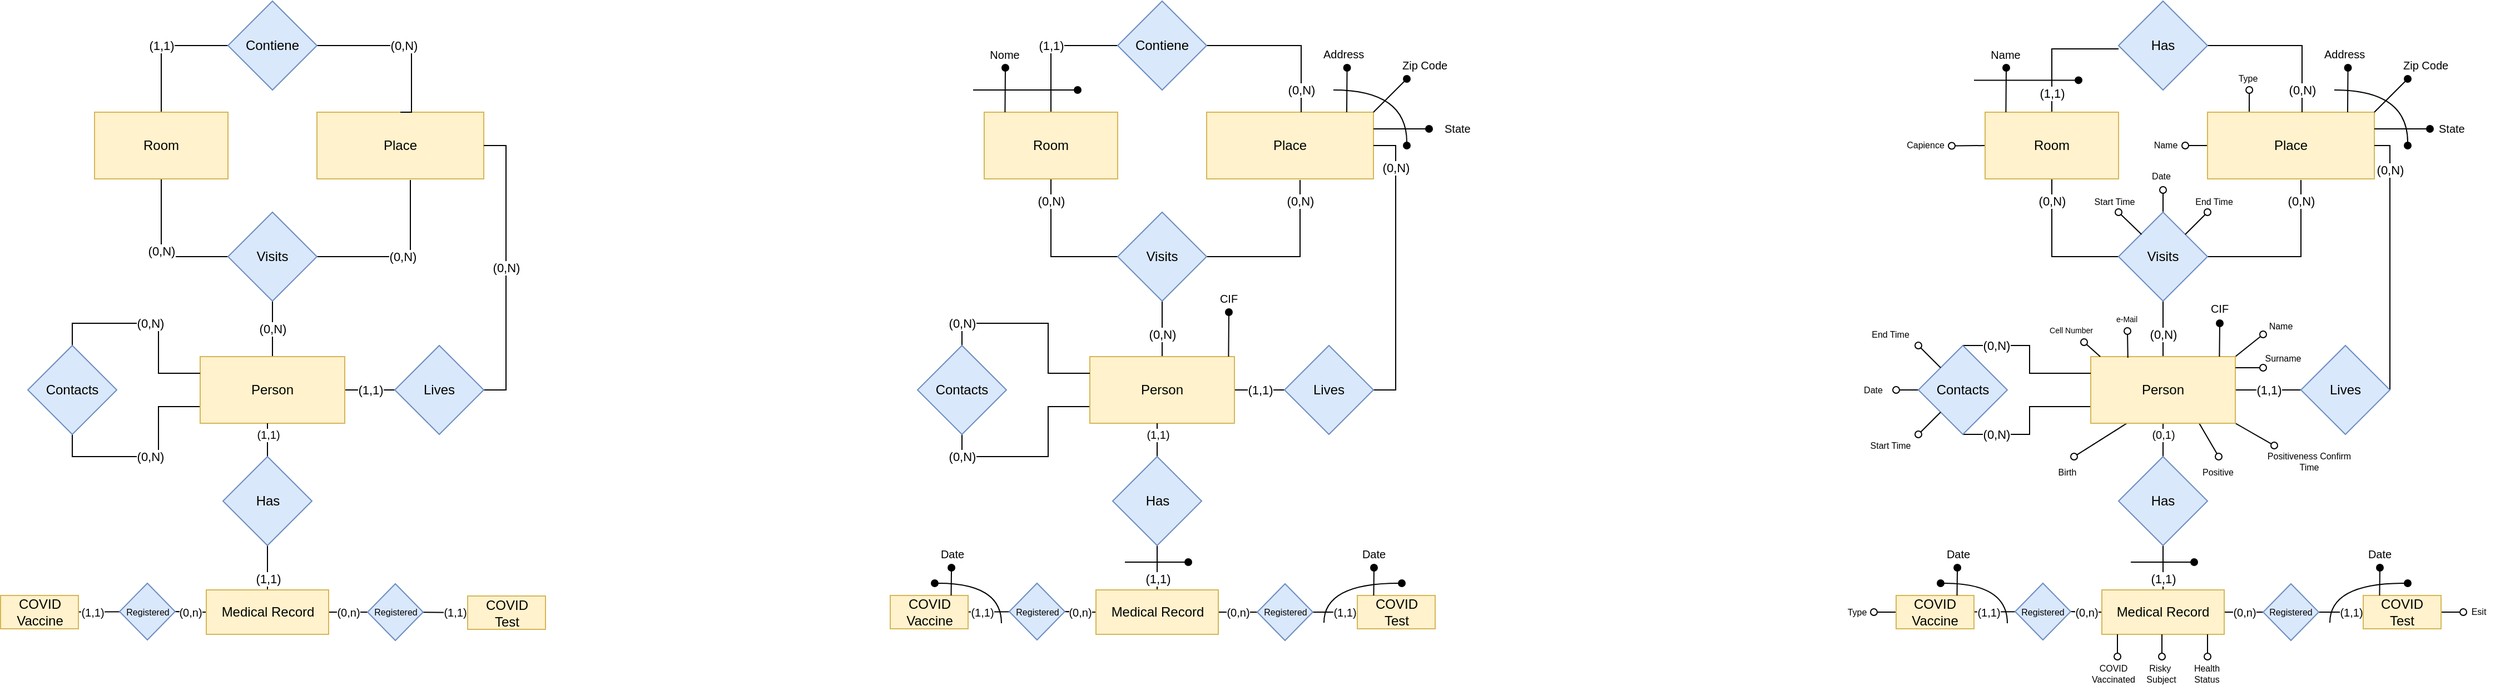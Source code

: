 <mxfile version="15.6.2" type="github">
  <diagram id="uRCAPiKoGMr6rtJBlkDr" name="Page-1">
    <mxGraphModel dx="2333" dy="421" grid="1" gridSize="10" guides="1" tooltips="1" connect="1" arrows="1" fold="1" page="1" pageScale="1" pageWidth="827" pageHeight="1169" math="0" shadow="0">
      <root>
        <mxCell id="0" />
        <mxCell id="1" parent="0" />
        <mxCell id="zwsAEC8m7Rr3Ob0FhIDg-104" value="(0,N)" style="edgeStyle=orthogonalEdgeStyle;rounded=0;orthogonalLoop=1;jettySize=auto;html=1;exitX=0.5;exitY=0;exitDx=0;exitDy=0;entryX=0.5;entryY=1;entryDx=0;entryDy=0;startArrow=none;startFill=0;endArrow=none;endFill=0;" parent="1" source="zwsAEC8m7Rr3Ob0FhIDg-108" target="zwsAEC8m7Rr3Ob0FhIDg-112" edge="1">
          <mxGeometry relative="1" as="geometry" />
        </mxCell>
        <mxCell id="zwsAEC8m7Rr3Ob0FhIDg-105" value="(1,1)" style="edgeStyle=orthogonalEdgeStyle;rounded=0;orthogonalLoop=1;jettySize=auto;html=1;entryX=0;entryY=0.5;entryDx=0;entryDy=0;startArrow=none;startFill=0;endArrow=none;endFill=0;" parent="1" source="zwsAEC8m7Rr3Ob0FhIDg-108" target="zwsAEC8m7Rr3Ob0FhIDg-114" edge="1">
          <mxGeometry relative="1" as="geometry" />
        </mxCell>
        <mxCell id="zwsAEC8m7Rr3Ob0FhIDg-107" value="(0,N)" style="edgeStyle=orthogonalEdgeStyle;rounded=0;orthogonalLoop=1;jettySize=auto;html=1;exitX=0;exitY=0.75;exitDx=0;exitDy=0;entryX=0.5;entryY=1;entryDx=0;entryDy=0;startArrow=none;startFill=0;endArrow=none;endFill=0;" parent="1" source="zwsAEC8m7Rr3Ob0FhIDg-108" target="zwsAEC8m7Rr3Ob0FhIDg-116" edge="1">
          <mxGeometry relative="1" as="geometry" />
        </mxCell>
        <mxCell id="zwsAEC8m7Rr3Ob0FhIDg-108" value="Person" style="rounded=0;whiteSpace=wrap;html=1;fillColor=#fff2cc;strokeColor=#d6b656;" parent="1" vertex="1">
          <mxGeometry x="-1305" y="590" width="130" height="60" as="geometry" />
        </mxCell>
        <mxCell id="zwsAEC8m7Rr3Ob0FhIDg-109" value="Place" style="rounded=0;whiteSpace=wrap;html=1;fillColor=#fff2cc;strokeColor=#d6b656;" parent="1" vertex="1">
          <mxGeometry x="-1200" y="370" width="150" height="60" as="geometry" />
        </mxCell>
        <mxCell id="zwsAEC8m7Rr3Ob0FhIDg-110" value="(0,N)" style="edgeStyle=orthogonalEdgeStyle;rounded=0;orthogonalLoop=1;jettySize=auto;html=1;exitX=1;exitY=0.5;exitDx=0;exitDy=0;entryX=0.56;entryY=1.017;entryDx=0;entryDy=0;entryPerimeter=0;startArrow=none;startFill=0;endArrow=none;endFill=0;" parent="1" source="zwsAEC8m7Rr3Ob0FhIDg-112" target="zwsAEC8m7Rr3Ob0FhIDg-109" edge="1">
          <mxGeometry relative="1" as="geometry" />
        </mxCell>
        <mxCell id="zwsAEC8m7Rr3Ob0FhIDg-111" value="(0,N)" style="edgeStyle=orthogonalEdgeStyle;rounded=0;orthogonalLoop=1;jettySize=auto;html=1;exitX=0;exitY=0.5;exitDx=0;exitDy=0;entryX=0.5;entryY=1;entryDx=0;entryDy=0;startArrow=none;startFill=0;endArrow=none;endFill=0;" parent="1" source="zwsAEC8m7Rr3Ob0FhIDg-112" target="zwsAEC8m7Rr3Ob0FhIDg-118" edge="1">
          <mxGeometry relative="1" as="geometry" />
        </mxCell>
        <mxCell id="zwsAEC8m7Rr3Ob0FhIDg-112" value="Visits" style="rhombus;whiteSpace=wrap;html=1;fillColor=#dae8fc;strokeColor=#6c8ebf;" parent="1" vertex="1">
          <mxGeometry x="-1280" y="460" width="80" height="80" as="geometry" />
        </mxCell>
        <mxCell id="zwsAEC8m7Rr3Ob0FhIDg-113" value="(0,N)" style="edgeStyle=orthogonalEdgeStyle;rounded=0;orthogonalLoop=1;jettySize=auto;html=1;exitX=1;exitY=0.5;exitDx=0;exitDy=0;entryX=1;entryY=0.5;entryDx=0;entryDy=0;startArrow=none;startFill=0;endArrow=none;endFill=0;" parent="1" source="zwsAEC8m7Rr3Ob0FhIDg-114" target="zwsAEC8m7Rr3Ob0FhIDg-109" edge="1">
          <mxGeometry relative="1" as="geometry" />
        </mxCell>
        <mxCell id="zwsAEC8m7Rr3Ob0FhIDg-114" value="Lives" style="rhombus;whiteSpace=wrap;html=1;fillColor=#dae8fc;strokeColor=#6c8ebf;" parent="1" vertex="1">
          <mxGeometry x="-1130" y="580" width="80" height="80" as="geometry" />
        </mxCell>
        <mxCell id="zwsAEC8m7Rr3Ob0FhIDg-115" value="(0,N)" style="edgeStyle=orthogonalEdgeStyle;rounded=0;orthogonalLoop=1;jettySize=auto;html=1;exitX=0.5;exitY=0;exitDx=0;exitDy=0;entryX=0;entryY=0.25;entryDx=0;entryDy=0;startArrow=none;startFill=0;endArrow=none;endFill=0;" parent="1" source="zwsAEC8m7Rr3Ob0FhIDg-116" target="zwsAEC8m7Rr3Ob0FhIDg-108" edge="1">
          <mxGeometry relative="1" as="geometry" />
        </mxCell>
        <mxCell id="zwsAEC8m7Rr3Ob0FhIDg-116" value="Contacts" style="rhombus;whiteSpace=wrap;html=1;align=center;fillColor=#dae8fc;strokeColor=#6c8ebf;" parent="1" vertex="1">
          <mxGeometry x="-1460" y="580" width="80" height="80" as="geometry" />
        </mxCell>
        <mxCell id="zwsAEC8m7Rr3Ob0FhIDg-117" value="(1,1)" style="edgeStyle=orthogonalEdgeStyle;rounded=0;orthogonalLoop=1;jettySize=auto;html=1;exitX=0.5;exitY=0;exitDx=0;exitDy=0;entryX=0;entryY=0.5;entryDx=0;entryDy=0;startArrow=none;startFill=0;endArrow=none;endFill=0;" parent="1" source="zwsAEC8m7Rr3Ob0FhIDg-118" target="zwsAEC8m7Rr3Ob0FhIDg-120" edge="1">
          <mxGeometry relative="1" as="geometry">
            <Array as="points">
              <mxPoint x="-1340" y="310" />
            </Array>
          </mxGeometry>
        </mxCell>
        <mxCell id="zwsAEC8m7Rr3Ob0FhIDg-118" value="Room" style="rounded=0;whiteSpace=wrap;html=1;align=center;fillColor=#fff2cc;strokeColor=#d6b656;" parent="1" vertex="1">
          <mxGeometry x="-1400" y="370" width="120" height="60" as="geometry" />
        </mxCell>
        <mxCell id="zwsAEC8m7Rr3Ob0FhIDg-119" value="(0,N)" style="edgeStyle=orthogonalEdgeStyle;rounded=0;orthogonalLoop=1;jettySize=auto;html=1;exitX=1;exitY=0.5;exitDx=0;exitDy=0;entryX=0.5;entryY=0;entryDx=0;entryDy=0;startArrow=none;startFill=0;endArrow=none;endFill=0;" parent="1" source="zwsAEC8m7Rr3Ob0FhIDg-120" target="zwsAEC8m7Rr3Ob0FhIDg-109" edge="1">
          <mxGeometry relative="1" as="geometry">
            <mxPoint x="-889" y="625" as="targetPoint" />
            <Array as="points">
              <mxPoint x="-1115" y="310" />
            </Array>
          </mxGeometry>
        </mxCell>
        <mxCell id="zwsAEC8m7Rr3Ob0FhIDg-120" value="Contiene" style="rhombus;whiteSpace=wrap;html=1;align=center;fillColor=#dae8fc;strokeColor=#6c8ebf;" parent="1" vertex="1">
          <mxGeometry x="-1280" y="270" width="80" height="80" as="geometry" />
        </mxCell>
        <mxCell id="zwsAEC8m7Rr3Ob0FhIDg-122" value="(0,N)" style="edgeStyle=orthogonalEdgeStyle;rounded=0;orthogonalLoop=1;jettySize=auto;html=1;exitX=0.5;exitY=0;exitDx=0;exitDy=0;entryX=0.5;entryY=1;entryDx=0;entryDy=0;startArrow=none;startFill=0;endArrow=none;endFill=0;" parent="1" source="zwsAEC8m7Rr3Ob0FhIDg-126" target="zwsAEC8m7Rr3Ob0FhIDg-130" edge="1">
          <mxGeometry x="-0.2" relative="1" as="geometry">
            <mxPoint as="offset" />
          </mxGeometry>
        </mxCell>
        <mxCell id="zwsAEC8m7Rr3Ob0FhIDg-123" value="(1,1)" style="edgeStyle=orthogonalEdgeStyle;rounded=0;orthogonalLoop=1;jettySize=auto;html=1;entryX=0;entryY=0.5;entryDx=0;entryDy=0;startArrow=none;startFill=0;endArrow=none;endFill=0;" parent="1" source="zwsAEC8m7Rr3Ob0FhIDg-126" target="zwsAEC8m7Rr3Ob0FhIDg-132" edge="1">
          <mxGeometry relative="1" as="geometry" />
        </mxCell>
        <mxCell id="zwsAEC8m7Rr3Ob0FhIDg-124" value="(0,N)" style="edgeStyle=orthogonalEdgeStyle;rounded=0;orthogonalLoop=1;jettySize=auto;html=1;exitX=0;exitY=0.75;exitDx=0;exitDy=0;entryX=0.5;entryY=1;entryDx=0;entryDy=0;startArrow=none;startFill=0;endArrow=none;endFill=0;" parent="1" source="zwsAEC8m7Rr3Ob0FhIDg-126" target="zwsAEC8m7Rr3Ob0FhIDg-137" edge="1">
          <mxGeometry x="0.778" relative="1" as="geometry">
            <mxPoint as="offset" />
          </mxGeometry>
        </mxCell>
        <mxCell id="zwsAEC8m7Rr3Ob0FhIDg-126" value="Person" style="rounded=0;whiteSpace=wrap;html=1;fillColor=#fff2cc;strokeColor=#d6b656;" parent="1" vertex="1">
          <mxGeometry x="-505" y="590" width="130" height="60" as="geometry" />
        </mxCell>
        <mxCell id="zwsAEC8m7Rr3Ob0FhIDg-127" value="Place" style="rounded=0;whiteSpace=wrap;html=1;fillColor=#fff2cc;strokeColor=#d6b656;" parent="1" vertex="1">
          <mxGeometry x="-400" y="370" width="150" height="60" as="geometry" />
        </mxCell>
        <mxCell id="zwsAEC8m7Rr3Ob0FhIDg-128" value="(0,N)" style="edgeStyle=orthogonalEdgeStyle;rounded=0;orthogonalLoop=1;jettySize=auto;html=1;exitX=1;exitY=0.5;exitDx=0;exitDy=0;entryX=0.56;entryY=1.017;entryDx=0;entryDy=0;entryPerimeter=0;startArrow=none;startFill=0;endArrow=none;endFill=0;" parent="1" source="zwsAEC8m7Rr3Ob0FhIDg-130" target="zwsAEC8m7Rr3Ob0FhIDg-127" edge="1">
          <mxGeometry x="0.752" relative="1" as="geometry">
            <mxPoint as="offset" />
          </mxGeometry>
        </mxCell>
        <mxCell id="zwsAEC8m7Rr3Ob0FhIDg-129" value="(0,N)" style="edgeStyle=orthogonalEdgeStyle;rounded=0;orthogonalLoop=1;jettySize=auto;html=1;exitX=0;exitY=0.5;exitDx=0;exitDy=0;entryX=0.5;entryY=1;entryDx=0;entryDy=0;startArrow=none;startFill=0;endArrow=none;endFill=0;" parent="1" source="zwsAEC8m7Rr3Ob0FhIDg-130" target="zwsAEC8m7Rr3Ob0FhIDg-139" edge="1">
          <mxGeometry x="0.692" relative="1" as="geometry">
            <mxPoint as="offset" />
          </mxGeometry>
        </mxCell>
        <mxCell id="zwsAEC8m7Rr3Ob0FhIDg-130" value="Visits" style="rhombus;whiteSpace=wrap;html=1;fillColor=#dae8fc;strokeColor=#6c8ebf;" parent="1" vertex="1">
          <mxGeometry x="-480" y="460" width="80" height="80" as="geometry" />
        </mxCell>
        <mxCell id="zwsAEC8m7Rr3Ob0FhIDg-131" value="(0,N)" style="edgeStyle=orthogonalEdgeStyle;rounded=0;orthogonalLoop=1;jettySize=auto;html=1;exitX=1;exitY=0.5;exitDx=0;exitDy=0;entryX=1;entryY=0.5;entryDx=0;entryDy=0;startArrow=none;startFill=0;endArrow=none;endFill=0;" parent="1" source="zwsAEC8m7Rr3Ob0FhIDg-132" target="zwsAEC8m7Rr3Ob0FhIDg-127" edge="1">
          <mxGeometry x="0.692" relative="1" as="geometry">
            <mxPoint as="offset" />
          </mxGeometry>
        </mxCell>
        <mxCell id="zwsAEC8m7Rr3Ob0FhIDg-132" value="Lives" style="rhombus;whiteSpace=wrap;html=1;fillColor=#dae8fc;strokeColor=#6c8ebf;" parent="1" vertex="1">
          <mxGeometry x="-330" y="580" width="80" height="80" as="geometry" />
        </mxCell>
        <mxCell id="zwsAEC8m7Rr3Ob0FhIDg-136" value="(0,N)" style="edgeStyle=orthogonalEdgeStyle;rounded=0;orthogonalLoop=1;jettySize=auto;html=1;exitX=0.5;exitY=0;exitDx=0;exitDy=0;entryX=0;entryY=0.25;entryDx=0;entryDy=0;startArrow=none;startFill=0;endArrow=none;endFill=0;" parent="1" source="zwsAEC8m7Rr3Ob0FhIDg-137" target="zwsAEC8m7Rr3Ob0FhIDg-126" edge="1">
          <mxGeometry x="-0.778" relative="1" as="geometry">
            <mxPoint as="offset" />
          </mxGeometry>
        </mxCell>
        <mxCell id="zwsAEC8m7Rr3Ob0FhIDg-137" value="Contacts" style="rhombus;whiteSpace=wrap;html=1;align=center;fillColor=#dae8fc;strokeColor=#6c8ebf;" parent="1" vertex="1">
          <mxGeometry x="-660" y="580" width="80" height="80" as="geometry" />
        </mxCell>
        <mxCell id="zwsAEC8m7Rr3Ob0FhIDg-138" value="(1,1)" style="edgeStyle=orthogonalEdgeStyle;rounded=0;orthogonalLoop=1;jettySize=auto;html=1;exitX=0.5;exitY=0;exitDx=0;exitDy=0;entryX=0;entryY=0.5;entryDx=0;entryDy=0;startArrow=none;startFill=0;endArrow=none;endFill=0;" parent="1" source="zwsAEC8m7Rr3Ob0FhIDg-139" target="zwsAEC8m7Rr3Ob0FhIDg-141" edge="1">
          <mxGeometry relative="1" as="geometry">
            <Array as="points">
              <mxPoint x="-540" y="310" />
            </Array>
          </mxGeometry>
        </mxCell>
        <mxCell id="zwsAEC8m7Rr3Ob0FhIDg-139" value="Room" style="rounded=0;whiteSpace=wrap;html=1;align=center;fillColor=#fff2cc;strokeColor=#d6b656;" parent="1" vertex="1">
          <mxGeometry x="-600" y="370" width="120" height="60" as="geometry" />
        </mxCell>
        <mxCell id="zwsAEC8m7Rr3Ob0FhIDg-140" value="(0,N)" style="edgeStyle=orthogonalEdgeStyle;rounded=0;orthogonalLoop=1;jettySize=auto;html=1;exitX=1;exitY=0.5;exitDx=0;exitDy=0;startArrow=none;startFill=0;endArrow=none;endFill=0;" parent="1" source="zwsAEC8m7Rr3Ob0FhIDg-141" edge="1">
          <mxGeometry x="0.724" relative="1" as="geometry">
            <mxPoint x="-315" y="370" as="targetPoint" />
            <Array as="points">
              <mxPoint x="-315" y="310" />
            </Array>
            <mxPoint as="offset" />
          </mxGeometry>
        </mxCell>
        <mxCell id="zwsAEC8m7Rr3Ob0FhIDg-141" value="Contiene" style="rhombus;whiteSpace=wrap;html=1;align=center;fillColor=#dae8fc;strokeColor=#6c8ebf;" parent="1" vertex="1">
          <mxGeometry x="-480" y="270" width="80" height="80" as="geometry" />
        </mxCell>
        <mxCell id="zwsAEC8m7Rr3Ob0FhIDg-142" value="" style="endArrow=oval;html=1;rounded=0;endFill=1;" parent="1" edge="1">
          <mxGeometry width="50" height="50" relative="1" as="geometry">
            <mxPoint x="-610" y="350" as="sourcePoint" />
            <mxPoint x="-516" y="350" as="targetPoint" />
            <Array as="points" />
          </mxGeometry>
        </mxCell>
        <mxCell id="zwsAEC8m7Rr3Ob0FhIDg-143" value="" style="endArrow=oval;html=1;rounded=0;endFill=1;exitX=0.156;exitY=0;exitDx=0;exitDy=0;exitPerimeter=0;" parent="1" source="zwsAEC8m7Rr3Ob0FhIDg-139" edge="1">
          <mxGeometry width="50" height="50" relative="1" as="geometry">
            <mxPoint x="-590" y="360" as="sourcePoint" />
            <mxPoint x="-581" y="330" as="targetPoint" />
            <Array as="points" />
          </mxGeometry>
        </mxCell>
        <mxCell id="zwsAEC8m7Rr3Ob0FhIDg-144" value="Nome" style="text;html=1;strokeColor=none;fillColor=none;align=center;verticalAlign=middle;whiteSpace=wrap;rounded=0;fontSize=10;" parent="1" vertex="1">
          <mxGeometry x="-599" y="310" width="35" height="15" as="geometry" />
        </mxCell>
        <mxCell id="zwsAEC8m7Rr3Ob0FhIDg-145" value="" style="endArrow=oval;html=1;rounded=0;endFill=1;exitX=0.156;exitY=0;exitDx=0;exitDy=0;exitPerimeter=0;" parent="1" edge="1">
          <mxGeometry width="50" height="50" relative="1" as="geometry">
            <mxPoint x="-274" y="370" as="sourcePoint" />
            <mxPoint x="-273.72" y="330" as="targetPoint" />
            <Array as="points" />
          </mxGeometry>
        </mxCell>
        <mxCell id="zwsAEC8m7Rr3Ob0FhIDg-146" value="" style="endArrow=oval;html=1;rounded=0;endFill=1;exitX=1;exitY=0.25;exitDx=0;exitDy=0;" parent="1" source="zwsAEC8m7Rr3Ob0FhIDg-127" edge="1">
          <mxGeometry width="50" height="50" relative="1" as="geometry">
            <mxPoint x="-190" y="380" as="sourcePoint" />
            <mxPoint x="-200" y="385" as="targetPoint" />
            <Array as="points" />
          </mxGeometry>
        </mxCell>
        <mxCell id="zwsAEC8m7Rr3Ob0FhIDg-147" value="" style="endArrow=oval;html=1;rounded=0;endFill=1;exitX=0.156;exitY=0;exitDx=0;exitDy=0;exitPerimeter=0;" parent="1" edge="1">
          <mxGeometry width="50" height="50" relative="1" as="geometry">
            <mxPoint x="-250" y="370" as="sourcePoint" />
            <mxPoint x="-220" y="340" as="targetPoint" />
            <Array as="points" />
          </mxGeometry>
        </mxCell>
        <mxCell id="zwsAEC8m7Rr3Ob0FhIDg-148" value="Address" style="text;strokeColor=none;fillColor=none;align=left;verticalAlign=middle;spacingLeft=4;spacingRight=4;overflow=hidden;points=[[0,0.5],[1,0.5]];portConstraint=eastwest;rotatable=0;fontSize=10;" parent="1" vertex="1">
          <mxGeometry x="-301" y="310" width="50" height="15" as="geometry" />
        </mxCell>
        <mxCell id="zwsAEC8m7Rr3Ob0FhIDg-149" value="Zip Code" style="text;strokeColor=none;fillColor=none;align=left;verticalAlign=middle;spacingLeft=4;spacingRight=4;overflow=hidden;points=[[0,0.5],[1,0.5]];portConstraint=eastwest;rotatable=0;fontSize=10;" parent="1" vertex="1">
          <mxGeometry x="-230" y="320" width="60" height="15" as="geometry" />
        </mxCell>
        <mxCell id="zwsAEC8m7Rr3Ob0FhIDg-150" value="State" style="text;strokeColor=none;fillColor=none;align=left;verticalAlign=middle;spacingLeft=4;spacingRight=4;overflow=hidden;points=[[0,0.5],[1,0.5]];portConstraint=eastwest;rotatable=0;fontSize=10;" parent="1" vertex="1">
          <mxGeometry x="-192" y="377" width="50" height="15" as="geometry" />
        </mxCell>
        <mxCell id="zwsAEC8m7Rr3Ob0FhIDg-151" value="" style="endArrow=oval;html=1;rounded=0;endFill=1;edgeStyle=orthogonalEdgeStyle;curved=1;" parent="1" edge="1">
          <mxGeometry width="50" height="50" relative="1" as="geometry">
            <mxPoint x="-286" y="350" as="sourcePoint" />
            <mxPoint x="-220" y="400" as="targetPoint" />
            <Array as="points">
              <mxPoint x="-220" y="350" />
            </Array>
          </mxGeometry>
        </mxCell>
        <mxCell id="zwsAEC8m7Rr3Ob0FhIDg-152" value="" style="endArrow=oval;html=1;rounded=0;endFill=1;exitX=0.156;exitY=0;exitDx=0;exitDy=0;exitPerimeter=0;" parent="1" edge="1">
          <mxGeometry width="50" height="50" relative="1" as="geometry">
            <mxPoint x="-380.29" y="590" as="sourcePoint" />
            <mxPoint x="-380.01" y="550" as="targetPoint" />
            <Array as="points" />
          </mxGeometry>
        </mxCell>
        <mxCell id="zwsAEC8m7Rr3Ob0FhIDg-153" value="CIF" style="text;strokeColor=none;fillColor=none;align=center;verticalAlign=middle;spacingLeft=4;spacingRight=4;overflow=hidden;points=[[0,0.5],[1,0.5]];portConstraint=eastwest;rotatable=0;fontSize=10;" parent="1" vertex="1">
          <mxGeometry x="-405" y="530" width="50" height="15" as="geometry" />
        </mxCell>
        <mxCell id="zwsAEC8m7Rr3Ob0FhIDg-180" value="(0,N)" style="edgeStyle=orthogonalEdgeStyle;rounded=0;orthogonalLoop=1;jettySize=auto;html=1;exitX=0.5;exitY=0;exitDx=0;exitDy=0;entryX=0.5;entryY=1;entryDx=0;entryDy=0;startArrow=none;startFill=0;endArrow=none;endFill=0;" parent="1" source="zwsAEC8m7Rr3Ob0FhIDg-184" target="zwsAEC8m7Rr3Ob0FhIDg-188" edge="1">
          <mxGeometry x="-0.2" relative="1" as="geometry">
            <mxPoint as="offset" />
          </mxGeometry>
        </mxCell>
        <mxCell id="zwsAEC8m7Rr3Ob0FhIDg-181" value="(1,1)" style="edgeStyle=orthogonalEdgeStyle;rounded=0;orthogonalLoop=1;jettySize=auto;html=1;entryX=0;entryY=0.5;entryDx=0;entryDy=0;startArrow=none;startFill=0;endArrow=none;endFill=0;" parent="1" source="zwsAEC8m7Rr3Ob0FhIDg-184" target="zwsAEC8m7Rr3Ob0FhIDg-190" edge="1">
          <mxGeometry relative="1" as="geometry" />
        </mxCell>
        <mxCell id="zwsAEC8m7Rr3Ob0FhIDg-182" value="(0,N)" style="edgeStyle=orthogonalEdgeStyle;rounded=0;orthogonalLoop=1;jettySize=auto;html=1;exitX=0;exitY=0.75;exitDx=0;exitDy=0;entryX=0.5;entryY=1;entryDx=0;entryDy=0;startArrow=none;startFill=0;endArrow=none;endFill=0;" parent="1" source="zwsAEC8m7Rr3Ob0FhIDg-184" target="zwsAEC8m7Rr3Ob0FhIDg-195" edge="1">
          <mxGeometry x="0.571" relative="1" as="geometry">
            <mxPoint as="offset" />
            <Array as="points">
              <mxPoint x="340" y="635" />
              <mxPoint x="340" y="660" />
            </Array>
          </mxGeometry>
        </mxCell>
        <mxCell id="zwsAEC8m7Rr3Ob0FhIDg-183" value="(0,1)" style="rounded=0;orthogonalLoop=1;jettySize=auto;html=1;exitX=0.5;exitY=1;exitDx=0;exitDy=0;entryX=0.5;entryY=0;entryDx=0;entryDy=0;fontSize=10;startArrow=none;startFill=0;endArrow=none;endFill=0;" parent="1" source="zwsAEC8m7Rr3Ob0FhIDg-184" target="zwsAEC8m7Rr3Ob0FhIDg-192" edge="1">
          <mxGeometry x="-0.333" relative="1" as="geometry">
            <mxPoint as="offset" />
          </mxGeometry>
        </mxCell>
        <mxCell id="zwsAEC8m7Rr3Ob0FhIDg-246" style="edgeStyle=none;rounded=0;orthogonalLoop=1;jettySize=auto;html=1;exitX=0.75;exitY=1;exitDx=0;exitDy=0;fontSize=10;startArrow=none;startFill=0;endArrow=oval;endFill=0;" parent="1" source="zwsAEC8m7Rr3Ob0FhIDg-184" edge="1">
          <mxGeometry relative="1" as="geometry">
            <mxPoint x="510" y="680" as="targetPoint" />
          </mxGeometry>
        </mxCell>
        <mxCell id="zwsAEC8m7Rr3Ob0FhIDg-247" style="edgeStyle=none;rounded=0;orthogonalLoop=1;jettySize=auto;html=1;exitX=1;exitY=1;exitDx=0;exitDy=0;fontSize=10;startArrow=none;startFill=0;endArrow=oval;endFill=0;" parent="1" source="zwsAEC8m7Rr3Ob0FhIDg-184" edge="1">
          <mxGeometry relative="1" as="geometry">
            <mxPoint x="560" y="670" as="targetPoint" />
          </mxGeometry>
        </mxCell>
        <mxCell id="zwsAEC8m7Rr3Ob0FhIDg-248" style="edgeStyle=none;rounded=0;orthogonalLoop=1;jettySize=auto;html=1;exitX=0.25;exitY=1;exitDx=0;exitDy=0;fontSize=10;startArrow=none;startFill=0;endArrow=oval;endFill=0;" parent="1" source="zwsAEC8m7Rr3Ob0FhIDg-184" edge="1">
          <mxGeometry relative="1" as="geometry">
            <mxPoint x="380" y="680" as="targetPoint" />
          </mxGeometry>
        </mxCell>
        <mxCell id="M_k68yWvBTP1IbMsZ6EN-1" style="rounded=0;orthogonalLoop=1;jettySize=auto;html=1;exitX=1;exitY=0;exitDx=0;exitDy=0;endArrow=oval;endFill=0;" edge="1" parent="1" source="zwsAEC8m7Rr3Ob0FhIDg-184">
          <mxGeometry relative="1" as="geometry">
            <mxPoint x="550" y="570" as="targetPoint" />
          </mxGeometry>
        </mxCell>
        <mxCell id="zwsAEC8m7Rr3Ob0FhIDg-184" value="Person" style="rounded=0;whiteSpace=wrap;html=1;fillColor=#fff2cc;strokeColor=#d6b656;" parent="1" vertex="1">
          <mxGeometry x="395" y="590" width="130" height="60" as="geometry" />
        </mxCell>
        <mxCell id="zwsAEC8m7Rr3Ob0FhIDg-268" style="edgeStyle=none;rounded=0;orthogonalLoop=1;jettySize=auto;html=1;exitX=0;exitY=0.5;exitDx=0;exitDy=0;fontSize=8;startArrow=none;startFill=0;endArrow=oval;endFill=0;" parent="1" source="zwsAEC8m7Rr3Ob0FhIDg-185" edge="1">
          <mxGeometry relative="1" as="geometry">
            <mxPoint x="480" y="400" as="targetPoint" />
          </mxGeometry>
        </mxCell>
        <mxCell id="zwsAEC8m7Rr3Ob0FhIDg-269" style="edgeStyle=none;rounded=0;orthogonalLoop=1;jettySize=auto;html=1;exitX=0.25;exitY=0;exitDx=0;exitDy=0;fontSize=8;startArrow=none;startFill=0;endArrow=oval;endFill=0;" parent="1" source="zwsAEC8m7Rr3Ob0FhIDg-185" edge="1">
          <mxGeometry relative="1" as="geometry">
            <mxPoint x="537.571" y="350" as="targetPoint" />
          </mxGeometry>
        </mxCell>
        <mxCell id="zwsAEC8m7Rr3Ob0FhIDg-185" value="Place" style="rounded=0;whiteSpace=wrap;html=1;fillColor=#fff2cc;strokeColor=#d6b656;" parent="1" vertex="1">
          <mxGeometry x="500" y="370" width="150" height="60" as="geometry" />
        </mxCell>
        <mxCell id="zwsAEC8m7Rr3Ob0FhIDg-186" value="(0,N)" style="edgeStyle=orthogonalEdgeStyle;rounded=0;orthogonalLoop=1;jettySize=auto;html=1;exitX=1;exitY=0.5;exitDx=0;exitDy=0;entryX=0.56;entryY=1.017;entryDx=0;entryDy=0;entryPerimeter=0;startArrow=none;startFill=0;endArrow=none;endFill=0;" parent="1" source="zwsAEC8m7Rr3Ob0FhIDg-188" target="zwsAEC8m7Rr3Ob0FhIDg-185" edge="1">
          <mxGeometry x="0.752" relative="1" as="geometry">
            <mxPoint as="offset" />
          </mxGeometry>
        </mxCell>
        <mxCell id="zwsAEC8m7Rr3Ob0FhIDg-187" value="(0,N)" style="edgeStyle=orthogonalEdgeStyle;rounded=0;orthogonalLoop=1;jettySize=auto;html=1;exitX=0;exitY=0.5;exitDx=0;exitDy=0;entryX=0.5;entryY=1;entryDx=0;entryDy=0;startArrow=none;startFill=0;endArrow=none;endFill=0;" parent="1" source="zwsAEC8m7Rr3Ob0FhIDg-188" target="zwsAEC8m7Rr3Ob0FhIDg-197" edge="1">
          <mxGeometry x="0.692" relative="1" as="geometry">
            <mxPoint as="offset" />
          </mxGeometry>
        </mxCell>
        <mxCell id="zwsAEC8m7Rr3Ob0FhIDg-274" style="edgeStyle=none;rounded=0;orthogonalLoop=1;jettySize=auto;html=1;fontSize=8;startArrow=none;startFill=0;endArrow=oval;endFill=0;" parent="1" source="zwsAEC8m7Rr3Ob0FhIDg-188" edge="1">
          <mxGeometry relative="1" as="geometry">
            <mxPoint x="460" y="440" as="targetPoint" />
          </mxGeometry>
        </mxCell>
        <mxCell id="zwsAEC8m7Rr3Ob0FhIDg-188" value="Visits" style="rhombus;whiteSpace=wrap;html=1;fillColor=#dae8fc;strokeColor=#6c8ebf;" parent="1" vertex="1">
          <mxGeometry x="420" y="460" width="80" height="80" as="geometry" />
        </mxCell>
        <mxCell id="zwsAEC8m7Rr3Ob0FhIDg-189" value="(0,N)" style="edgeStyle=orthogonalEdgeStyle;rounded=0;orthogonalLoop=1;jettySize=auto;html=1;exitX=1;exitY=0.5;exitDx=0;exitDy=0;entryX=1;entryY=0.5;entryDx=0;entryDy=0;startArrow=none;startFill=0;endArrow=none;endFill=0;" parent="1" source="zwsAEC8m7Rr3Ob0FhIDg-190" target="zwsAEC8m7Rr3Ob0FhIDg-185" edge="1">
          <mxGeometry x="0.692" relative="1" as="geometry">
            <mxPoint as="offset" />
            <Array as="points">
              <mxPoint x="664" y="400" />
            </Array>
          </mxGeometry>
        </mxCell>
        <mxCell id="zwsAEC8m7Rr3Ob0FhIDg-190" value="Lives" style="rhombus;whiteSpace=wrap;html=1;fillColor=#dae8fc;strokeColor=#6c8ebf;" parent="1" vertex="1">
          <mxGeometry x="584" y="580" width="80" height="80" as="geometry" />
        </mxCell>
        <mxCell id="zwsAEC8m7Rr3Ob0FhIDg-191" value="(1,1)" style="edgeStyle=orthogonalEdgeStyle;rounded=0;orthogonalLoop=1;jettySize=auto;html=1;exitX=0.5;exitY=1;exitDx=0;exitDy=0;entryX=0.5;entryY=0;entryDx=0;entryDy=0;startArrow=none;startFill=0;endArrow=none;endFill=0;" parent="1" source="zwsAEC8m7Rr3Ob0FhIDg-192" target="zwsAEC8m7Rr3Ob0FhIDg-193" edge="1">
          <mxGeometry x="0.5" relative="1" as="geometry">
            <Array as="points">
              <mxPoint x="460" y="770" />
              <mxPoint x="460" y="770" />
            </Array>
            <mxPoint as="offset" />
          </mxGeometry>
        </mxCell>
        <mxCell id="zwsAEC8m7Rr3Ob0FhIDg-192" value="Has" style="rhombus;whiteSpace=wrap;html=1;fillColor=#dae8fc;strokeColor=#6c8ebf;" parent="1" vertex="1">
          <mxGeometry x="420" y="680" width="80" height="80" as="geometry" />
        </mxCell>
        <mxCell id="zwsAEC8m7Rr3Ob0FhIDg-222" value="(0,n)" style="edgeStyle=none;rounded=0;orthogonalLoop=1;jettySize=auto;html=1;exitX=1;exitY=0.5;exitDx=0;exitDy=0;entryX=0;entryY=0.5;entryDx=0;entryDy=0;fontSize=10;startArrow=none;startFill=0;endArrow=none;endFill=0;" parent="1" source="zwsAEC8m7Rr3Ob0FhIDg-193" target="zwsAEC8m7Rr3Ob0FhIDg-220" edge="1">
          <mxGeometry relative="1" as="geometry" />
        </mxCell>
        <mxCell id="zwsAEC8m7Rr3Ob0FhIDg-238" value="(0,n)" style="edgeStyle=orthogonalEdgeStyle;curved=1;rounded=0;orthogonalLoop=1;jettySize=auto;html=1;entryX=1;entryY=0.5;entryDx=0;entryDy=0;fontSize=10;startArrow=none;startFill=0;endArrow=none;endFill=0;" parent="1" source="zwsAEC8m7Rr3Ob0FhIDg-193" target="zwsAEC8m7Rr3Ob0FhIDg-231" edge="1">
          <mxGeometry relative="1" as="geometry" />
        </mxCell>
        <mxCell id="zwsAEC8m7Rr3Ob0FhIDg-193" value="Medical Record" style="rounded=0;whiteSpace=wrap;html=1;fillColor=#fff2cc;strokeColor=#d6b656;" parent="1" vertex="1">
          <mxGeometry x="405" y="800" width="110" height="40" as="geometry" />
        </mxCell>
        <mxCell id="zwsAEC8m7Rr3Ob0FhIDg-194" value="(0,N)" style="edgeStyle=orthogonalEdgeStyle;rounded=0;orthogonalLoop=1;jettySize=auto;html=1;exitX=0.5;exitY=0;exitDx=0;exitDy=0;entryX=0;entryY=0.25;entryDx=0;entryDy=0;startArrow=none;startFill=0;endArrow=none;endFill=0;" parent="1" source="zwsAEC8m7Rr3Ob0FhIDg-195" target="zwsAEC8m7Rr3Ob0FhIDg-184" edge="1">
          <mxGeometry x="-0.572" relative="1" as="geometry">
            <mxPoint as="offset" />
            <Array as="points">
              <mxPoint x="340" y="580" />
              <mxPoint x="340" y="605" />
            </Array>
          </mxGeometry>
        </mxCell>
        <mxCell id="zwsAEC8m7Rr3Ob0FhIDg-281" style="edgeStyle=none;rounded=0;orthogonalLoop=1;jettySize=auto;html=1;exitX=0;exitY=0.5;exitDx=0;exitDy=0;fontSize=8;startArrow=none;startFill=0;endArrow=oval;endFill=0;" parent="1" source="zwsAEC8m7Rr3Ob0FhIDg-195" edge="1">
          <mxGeometry relative="1" as="geometry">
            <mxPoint x="220" y="620" as="targetPoint" />
          </mxGeometry>
        </mxCell>
        <mxCell id="zwsAEC8m7Rr3Ob0FhIDg-195" value="Contacts" style="rhombus;whiteSpace=wrap;html=1;align=center;fillColor=#dae8fc;strokeColor=#6c8ebf;" parent="1" vertex="1">
          <mxGeometry x="240" y="580" width="80" height="80" as="geometry" />
        </mxCell>
        <mxCell id="zwsAEC8m7Rr3Ob0FhIDg-196" value="(1,1)" style="edgeStyle=orthogonalEdgeStyle;rounded=0;orthogonalLoop=1;jettySize=auto;html=1;exitX=0.5;exitY=0;exitDx=0;exitDy=0;entryX=0;entryY=0.5;entryDx=0;entryDy=0;startArrow=none;startFill=0;endArrow=none;endFill=0;" parent="1" edge="1">
          <mxGeometry x="-0.667" relative="1" as="geometry">
            <Array as="points">
              <mxPoint x="360" y="313" />
            </Array>
            <mxPoint x="360" y="373" as="sourcePoint" />
            <mxPoint x="420" y="313" as="targetPoint" />
            <mxPoint as="offset" />
          </mxGeometry>
        </mxCell>
        <mxCell id="zwsAEC8m7Rr3Ob0FhIDg-266" style="edgeStyle=none;rounded=0;orthogonalLoop=1;jettySize=auto;html=1;exitX=0;exitY=0.5;exitDx=0;exitDy=0;fontSize=7;startArrow=none;startFill=0;endArrow=oval;endFill=0;" parent="1" source="zwsAEC8m7Rr3Ob0FhIDg-197" edge="1">
          <mxGeometry relative="1" as="geometry">
            <mxPoint x="270" y="400.286" as="targetPoint" />
          </mxGeometry>
        </mxCell>
        <mxCell id="zwsAEC8m7Rr3Ob0FhIDg-197" value="Room" style="rounded=0;whiteSpace=wrap;html=1;align=center;fillColor=#fff2cc;strokeColor=#d6b656;" parent="1" vertex="1">
          <mxGeometry x="300" y="370" width="120" height="60" as="geometry" />
        </mxCell>
        <mxCell id="zwsAEC8m7Rr3Ob0FhIDg-198" value="(0,N)" style="edgeStyle=orthogonalEdgeStyle;rounded=0;orthogonalLoop=1;jettySize=auto;html=1;exitX=1;exitY=0.5;exitDx=0;exitDy=0;startArrow=none;startFill=0;endArrow=none;endFill=0;" parent="1" source="zwsAEC8m7Rr3Ob0FhIDg-199" edge="1">
          <mxGeometry x="0.724" relative="1" as="geometry">
            <mxPoint x="585" y="370" as="targetPoint" />
            <Array as="points">
              <mxPoint x="585" y="310" />
            </Array>
            <mxPoint as="offset" />
          </mxGeometry>
        </mxCell>
        <mxCell id="zwsAEC8m7Rr3Ob0FhIDg-199" value="Has" style="rhombus;whiteSpace=wrap;html=1;align=center;fillColor=#dae8fc;strokeColor=#6c8ebf;" parent="1" vertex="1">
          <mxGeometry x="420" y="270" width="80" height="80" as="geometry" />
        </mxCell>
        <mxCell id="zwsAEC8m7Rr3Ob0FhIDg-200" value="" style="endArrow=oval;html=1;rounded=0;endFill=1;" parent="1" edge="1">
          <mxGeometry width="50" height="50" relative="1" as="geometry">
            <mxPoint x="290" y="341.21" as="sourcePoint" />
            <mxPoint x="384" y="341.21" as="targetPoint" />
            <Array as="points" />
          </mxGeometry>
        </mxCell>
        <mxCell id="zwsAEC8m7Rr3Ob0FhIDg-201" value="" style="endArrow=oval;html=1;rounded=0;endFill=1;exitX=0.156;exitY=0;exitDx=0;exitDy=0;exitPerimeter=0;" parent="1" source="zwsAEC8m7Rr3Ob0FhIDg-197" edge="1">
          <mxGeometry width="50" height="50" relative="1" as="geometry">
            <mxPoint x="310" y="360" as="sourcePoint" />
            <mxPoint x="319" y="330" as="targetPoint" />
            <Array as="points" />
          </mxGeometry>
        </mxCell>
        <mxCell id="zwsAEC8m7Rr3Ob0FhIDg-202" value="Name" style="text;html=1;strokeColor=none;fillColor=none;align=center;verticalAlign=middle;whiteSpace=wrap;rounded=0;fontSize=10;" parent="1" vertex="1">
          <mxGeometry x="301" y="310" width="35" height="15" as="geometry" />
        </mxCell>
        <mxCell id="zwsAEC8m7Rr3Ob0FhIDg-203" value="" style="endArrow=oval;html=1;rounded=0;endFill=1;exitX=0.156;exitY=0;exitDx=0;exitDy=0;exitPerimeter=0;" parent="1" edge="1">
          <mxGeometry width="50" height="50" relative="1" as="geometry">
            <mxPoint x="626" y="370" as="sourcePoint" />
            <mxPoint x="626.28" y="330" as="targetPoint" />
            <Array as="points" />
          </mxGeometry>
        </mxCell>
        <mxCell id="zwsAEC8m7Rr3Ob0FhIDg-204" value="" style="endArrow=oval;html=1;rounded=0;endFill=1;exitX=1;exitY=0.25;exitDx=0;exitDy=0;" parent="1" source="zwsAEC8m7Rr3Ob0FhIDg-185" edge="1">
          <mxGeometry width="50" height="50" relative="1" as="geometry">
            <mxPoint x="710" y="380" as="sourcePoint" />
            <mxPoint x="700" y="385" as="targetPoint" />
            <Array as="points" />
          </mxGeometry>
        </mxCell>
        <mxCell id="zwsAEC8m7Rr3Ob0FhIDg-205" value="" style="endArrow=oval;html=1;rounded=0;endFill=1;exitX=0.156;exitY=0;exitDx=0;exitDy=0;exitPerimeter=0;" parent="1" edge="1">
          <mxGeometry width="50" height="50" relative="1" as="geometry">
            <mxPoint x="650" y="370" as="sourcePoint" />
            <mxPoint x="680" y="340" as="targetPoint" />
            <Array as="points" />
          </mxGeometry>
        </mxCell>
        <mxCell id="zwsAEC8m7Rr3Ob0FhIDg-206" value="Address" style="text;strokeColor=none;fillColor=none;align=left;verticalAlign=middle;spacingLeft=4;spacingRight=4;overflow=hidden;points=[[0,0.5],[1,0.5]];portConstraint=eastwest;rotatable=0;fontSize=10;" parent="1" vertex="1">
          <mxGeometry x="599" y="310" width="50" height="15" as="geometry" />
        </mxCell>
        <mxCell id="zwsAEC8m7Rr3Ob0FhIDg-207" value="Zip Code" style="text;strokeColor=none;fillColor=none;align=left;verticalAlign=middle;spacingLeft=4;spacingRight=4;overflow=hidden;points=[[0,0.5],[1,0.5]];portConstraint=eastwest;rotatable=0;fontSize=10;" parent="1" vertex="1">
          <mxGeometry x="670" y="320" width="60" height="15" as="geometry" />
        </mxCell>
        <mxCell id="zwsAEC8m7Rr3Ob0FhIDg-208" value="" style="endArrow=oval;html=1;rounded=0;endFill=1;edgeStyle=orthogonalEdgeStyle;curved=1;" parent="1" edge="1">
          <mxGeometry width="50" height="50" relative="1" as="geometry">
            <mxPoint x="614" y="350" as="sourcePoint" />
            <mxPoint x="680" y="400" as="targetPoint" />
            <Array as="points">
              <mxPoint x="680" y="350" />
            </Array>
          </mxGeometry>
        </mxCell>
        <mxCell id="zwsAEC8m7Rr3Ob0FhIDg-209" value="" style="endArrow=oval;html=1;rounded=0;endFill=1;exitX=0.156;exitY=0;exitDx=0;exitDy=0;exitPerimeter=0;" parent="1" edge="1">
          <mxGeometry width="50" height="50" relative="1" as="geometry">
            <mxPoint x="510.71" y="590" as="sourcePoint" />
            <mxPoint x="511" y="560" as="targetPoint" />
            <Array as="points" />
          </mxGeometry>
        </mxCell>
        <mxCell id="zwsAEC8m7Rr3Ob0FhIDg-210" value="CIF" style="text;strokeColor=none;fillColor=none;align=center;verticalAlign=middle;spacingLeft=4;spacingRight=4;overflow=hidden;points=[[0,0.5],[1,0.5]];portConstraint=eastwest;rotatable=0;fontSize=10;" parent="1" vertex="1">
          <mxGeometry x="486" y="539" width="50" height="15" as="geometry" />
        </mxCell>
        <mxCell id="zwsAEC8m7Rr3Ob0FhIDg-211" value="" style="endArrow=oval;html=1;rounded=0;endFill=1;" parent="1" edge="1">
          <mxGeometry width="50" height="50" relative="1" as="geometry">
            <mxPoint x="431" y="775" as="sourcePoint" />
            <mxPoint x="488" y="775" as="targetPoint" />
            <Array as="points" />
          </mxGeometry>
        </mxCell>
        <mxCell id="zwsAEC8m7Rr3Ob0FhIDg-212" value="" style="endArrow=oval;html=1;rounded=0;endFill=0;exitX=0.5;exitY=1;exitDx=0;exitDy=0;" parent="1" edge="1">
          <mxGeometry width="50" height="50" relative="1" as="geometry">
            <mxPoint x="419" y="840" as="sourcePoint" />
            <mxPoint x="419" y="860" as="targetPoint" />
            <Array as="points" />
          </mxGeometry>
        </mxCell>
        <mxCell id="zwsAEC8m7Rr3Ob0FhIDg-213" value="COVID&#xa;Vaccinated" style="text;strokeColor=none;fillColor=none;align=center;verticalAlign=middle;spacingLeft=4;spacingRight=4;overflow=hidden;points=[[0,0.5],[1,0.5]];portConstraint=eastwest;rotatable=0;fontSize=8;" parent="1" vertex="1">
          <mxGeometry x="390" y="861" width="51" height="29" as="geometry" />
        </mxCell>
        <mxCell id="zwsAEC8m7Rr3Ob0FhIDg-216" value="" style="endArrow=oval;html=1;rounded=0;endFill=0;exitX=0.5;exitY=1;exitDx=0;exitDy=0;" parent="1" edge="1">
          <mxGeometry width="50" height="50" relative="1" as="geometry">
            <mxPoint x="459" y="840" as="sourcePoint" />
            <mxPoint x="459" y="860" as="targetPoint" />
            <Array as="points" />
          </mxGeometry>
        </mxCell>
        <mxCell id="zwsAEC8m7Rr3Ob0FhIDg-217" value="Risky &#xa;Subject" style="text;strokeColor=none;fillColor=none;align=center;verticalAlign=middle;spacingLeft=4;spacingRight=4;overflow=hidden;points=[[0,0.5],[1,0.5]];portConstraint=eastwest;rotatable=0;fontSize=8;" parent="1" vertex="1">
          <mxGeometry x="433" y="861" width="51" height="29" as="geometry" />
        </mxCell>
        <mxCell id="zwsAEC8m7Rr3Ob0FhIDg-218" value="" style="endArrow=oval;html=1;rounded=0;endFill=0;exitX=0.5;exitY=1;exitDx=0;exitDy=0;" parent="1" edge="1">
          <mxGeometry width="50" height="50" relative="1" as="geometry">
            <mxPoint x="500" y="840" as="sourcePoint" />
            <mxPoint x="500" y="860" as="targetPoint" />
            <Array as="points" />
          </mxGeometry>
        </mxCell>
        <mxCell id="zwsAEC8m7Rr3Ob0FhIDg-219" value="Health&#xa;Status" style="text;strokeColor=none;fillColor=none;align=center;verticalAlign=middle;spacingLeft=4;spacingRight=4;overflow=hidden;points=[[0,0.5],[1,0.5]];portConstraint=eastwest;rotatable=0;fontSize=8;" parent="1" vertex="1">
          <mxGeometry x="474" y="861" width="51" height="29" as="geometry" />
        </mxCell>
        <mxCell id="zwsAEC8m7Rr3Ob0FhIDg-223" value="(1,1)" style="edgeStyle=none;rounded=0;orthogonalLoop=1;jettySize=auto;html=1;exitX=1;exitY=0.5;exitDx=0;exitDy=0;entryX=0;entryY=0.5;entryDx=0;entryDy=0;fontSize=10;startArrow=none;startFill=0;endArrow=none;endFill=0;" parent="1" target="zwsAEC8m7Rr3Ob0FhIDg-221" edge="1">
          <mxGeometry x="0.5" relative="1" as="geometry">
            <mxPoint x="594" y="820.0" as="sourcePoint" />
            <mxPoint x="634" y="820" as="targetPoint" />
            <mxPoint as="offset" />
          </mxGeometry>
        </mxCell>
        <mxCell id="zwsAEC8m7Rr3Ob0FhIDg-220" value="&lt;font style=&quot;font-size: 8px;&quot;&gt;Registered&lt;/font&gt;" style="rhombus;whiteSpace=wrap;html=1;fillColor=#dae8fc;strokeColor=#6c8ebf;fontSize=8;" parent="1" vertex="1">
          <mxGeometry x="550" y="794.5" width="50" height="51" as="geometry" />
        </mxCell>
        <mxCell id="zwsAEC8m7Rr3Ob0FhIDg-227" style="edgeStyle=orthogonalEdgeStyle;curved=1;rounded=0;orthogonalLoop=1;jettySize=auto;html=1;exitX=1;exitY=0.5;exitDx=0;exitDy=0;fontSize=8;startArrow=none;startFill=0;endArrow=oval;endFill=0;" parent="1" source="zwsAEC8m7Rr3Ob0FhIDg-221" edge="1">
          <mxGeometry relative="1" as="geometry">
            <mxPoint x="730" y="820" as="targetPoint" />
          </mxGeometry>
        </mxCell>
        <mxCell id="zwsAEC8m7Rr3Ob0FhIDg-221" value="COVID&lt;br&gt;Test" style="rounded=0;whiteSpace=wrap;html=1;fillColor=#fff2cc;strokeColor=#d6b656;" parent="1" vertex="1">
          <mxGeometry x="640" y="805" width="70" height="30" as="geometry" />
        </mxCell>
        <mxCell id="zwsAEC8m7Rr3Ob0FhIDg-224" value="" style="endArrow=oval;html=1;rounded=0;endFill=1;exitX=0.156;exitY=0;exitDx=0;exitDy=0;exitPerimeter=0;" parent="1" edge="1">
          <mxGeometry width="50" height="50" relative="1" as="geometry">
            <mxPoint x="654.71" y="805" as="sourcePoint" />
            <mxPoint x="655" y="780" as="targetPoint" />
            <Array as="points" />
          </mxGeometry>
        </mxCell>
        <mxCell id="zwsAEC8m7Rr3Ob0FhIDg-225" value="Date" style="text;strokeColor=none;fillColor=none;align=center;verticalAlign=middle;spacingLeft=4;spacingRight=4;overflow=hidden;points=[[0,0.5],[1,0.5]];portConstraint=eastwest;rotatable=0;fontSize=10;" parent="1" vertex="1">
          <mxGeometry x="630" y="760" width="50" height="15" as="geometry" />
        </mxCell>
        <mxCell id="zwsAEC8m7Rr3Ob0FhIDg-226" value="" style="endArrow=oval;html=1;rounded=0;endFill=1;edgeStyle=orthogonalEdgeStyle;curved=1;" parent="1" edge="1">
          <mxGeometry width="50" height="50" relative="1" as="geometry">
            <mxPoint x="610" y="829.5" as="sourcePoint" />
            <mxPoint x="680" y="794" as="targetPoint" />
            <Array as="points">
              <mxPoint x="610" y="794" />
            </Array>
          </mxGeometry>
        </mxCell>
        <mxCell id="zwsAEC8m7Rr3Ob0FhIDg-228" value="Esit" style="text;strokeColor=none;fillColor=none;align=center;verticalAlign=middle;spacingLeft=4;spacingRight=4;overflow=hidden;points=[[0,0.5],[1,0.5]];portConstraint=eastwest;rotatable=0;fontSize=8;" parent="1" vertex="1">
          <mxGeometry x="729" y="805" width="30" height="29" as="geometry" />
        </mxCell>
        <mxCell id="zwsAEC8m7Rr3Ob0FhIDg-230" value="(1,1)" style="edgeStyle=none;rounded=0;orthogonalLoop=1;jettySize=auto;html=1;exitX=1;exitY=0.5;exitDx=0;exitDy=0;entryX=0;entryY=0.5;entryDx=0;entryDy=0;fontSize=10;startArrow=none;startFill=0;endArrow=none;endFill=0;" parent="1" edge="1">
          <mxGeometry relative="1" as="geometry">
            <mxPoint x="381" y="819.5" as="sourcePoint" />
            <mxPoint x="224" y="820" as="targetPoint" />
            <mxPoint as="offset" />
          </mxGeometry>
        </mxCell>
        <mxCell id="zwsAEC8m7Rr3Ob0FhIDg-231" value="&lt;font style=&quot;font-size: 8px;&quot;&gt;Registered&lt;/font&gt;" style="rhombus;whiteSpace=wrap;html=1;fillColor=#dae8fc;strokeColor=#6c8ebf;fontSize=8;" parent="1" vertex="1">
          <mxGeometry x="327" y="794" width="50" height="51" as="geometry" />
        </mxCell>
        <mxCell id="zwsAEC8m7Rr3Ob0FhIDg-241" style="rounded=0;orthogonalLoop=1;jettySize=auto;html=1;exitX=0;exitY=0.5;exitDx=0;exitDy=0;fontSize=8;startArrow=none;startFill=0;endArrow=oval;endFill=0;" parent="1" source="zwsAEC8m7Rr3Ob0FhIDg-233" edge="1">
          <mxGeometry relative="1" as="geometry">
            <mxPoint x="200" y="820" as="targetPoint" />
          </mxGeometry>
        </mxCell>
        <mxCell id="zwsAEC8m7Rr3Ob0FhIDg-233" value="COVID&lt;br&gt;Vaccine" style="rounded=0;whiteSpace=wrap;html=1;fillColor=#fff2cc;strokeColor=#d6b656;" parent="1" vertex="1">
          <mxGeometry x="220" y="805" width="70" height="30" as="geometry" />
        </mxCell>
        <mxCell id="zwsAEC8m7Rr3Ob0FhIDg-234" value="" style="endArrow=oval;html=1;rounded=0;endFill=1;exitX=0.156;exitY=0;exitDx=0;exitDy=0;exitPerimeter=0;" parent="1" edge="1">
          <mxGeometry width="50" height="50" relative="1" as="geometry">
            <mxPoint x="274.76" y="805" as="sourcePoint" />
            <mxPoint x="275.05" y="780" as="targetPoint" />
            <Array as="points" />
          </mxGeometry>
        </mxCell>
        <mxCell id="zwsAEC8m7Rr3Ob0FhIDg-235" value="Date" style="text;strokeColor=none;fillColor=none;align=center;verticalAlign=middle;spacingLeft=4;spacingRight=4;overflow=hidden;points=[[0,0.5],[1,0.5]];portConstraint=eastwest;rotatable=0;fontSize=10;" parent="1" vertex="1">
          <mxGeometry x="251" y="760" width="50" height="15" as="geometry" />
        </mxCell>
        <mxCell id="zwsAEC8m7Rr3Ob0FhIDg-239" value="" style="endArrow=oval;html=1;rounded=0;endFill=1;edgeStyle=orthogonalEdgeStyle;curved=1;" parent="1" edge="1">
          <mxGeometry width="50" height="50" relative="1" as="geometry">
            <mxPoint x="320" y="830" as="sourcePoint" />
            <mxPoint x="260" y="794" as="targetPoint" />
            <Array as="points">
              <mxPoint x="320" y="794" />
            </Array>
          </mxGeometry>
        </mxCell>
        <mxCell id="zwsAEC8m7Rr3Ob0FhIDg-242" value="Type" style="text;strokeColor=none;fillColor=none;align=center;verticalAlign=middle;spacingLeft=4;spacingRight=4;overflow=hidden;points=[[0,0.5],[1,0.5]];portConstraint=eastwest;rotatable=0;fontSize=8;" parent="1" vertex="1">
          <mxGeometry x="170" y="805.5" width="30" height="29" as="geometry" />
        </mxCell>
        <mxCell id="zwsAEC8m7Rr3Ob0FhIDg-254" style="edgeStyle=none;rounded=0;orthogonalLoop=1;jettySize=auto;html=1;exitX=0;exitY=0;exitDx=0;exitDy=0;fontSize=8;startArrow=none;startFill=0;endArrow=oval;endFill=0;" parent="1" edge="1">
          <mxGeometry relative="1" as="geometry">
            <mxPoint x="389" y="576.98" as="targetPoint" />
            <mxPoint x="403.538" y="589.996" as="sourcePoint" />
          </mxGeometry>
        </mxCell>
        <mxCell id="zwsAEC8m7Rr3Ob0FhIDg-257" style="edgeStyle=none;rounded=0;orthogonalLoop=1;jettySize=auto;html=1;exitX=0.326;exitY=0.017;exitDx=0;exitDy=0;fontSize=8;startArrow=none;startFill=0;endArrow=oval;endFill=0;exitPerimeter=0;" parent="1" edge="1">
          <mxGeometry relative="1" as="geometry">
            <mxPoint x="428" y="567" as="targetPoint" />
            <mxPoint x="428.38" y="591.02" as="sourcePoint" />
            <Array as="points" />
          </mxGeometry>
        </mxCell>
        <mxCell id="zwsAEC8m7Rr3Ob0FhIDg-259" value="Birth" style="text;strokeColor=none;fillColor=none;align=center;verticalAlign=middle;spacingLeft=4;spacingRight=4;overflow=hidden;points=[[0,0.5],[1,0.5]];portConstraint=eastwest;rotatable=0;fontSize=8;" parent="1" vertex="1">
          <mxGeometry x="359" y="684" width="30" height="20" as="geometry" />
        </mxCell>
        <mxCell id="zwsAEC8m7Rr3Ob0FhIDg-260" value="Positive" style="text;strokeColor=none;fillColor=none;align=center;verticalAlign=middle;spacingLeft=4;spacingRight=4;overflow=hidden;points=[[0,0.5],[1,0.5]];portConstraint=eastwest;rotatable=0;fontSize=8;" parent="1" vertex="1">
          <mxGeometry x="487" y="684" width="45" height="20" as="geometry" />
        </mxCell>
        <mxCell id="zwsAEC8m7Rr3Ob0FhIDg-261" value="Positiveness Confirm &#xa;Time" style="text;strokeColor=none;fillColor=none;align=center;verticalAlign=middle;spacingLeft=4;spacingRight=4;overflow=hidden;points=[[0,0.5],[1,0.5]];portConstraint=eastwest;rotatable=0;fontSize=8;" parent="1" vertex="1">
          <mxGeometry x="534" y="670" width="115" height="29" as="geometry" />
        </mxCell>
        <mxCell id="zwsAEC8m7Rr3Ob0FhIDg-262" value="e-Mail" style="text;strokeColor=none;fillColor=none;align=center;verticalAlign=middle;spacingLeft=4;spacingRight=4;overflow=hidden;points=[[0,0.5],[1,0.5]];portConstraint=eastwest;rotatable=0;fontSize=7;" parent="1" vertex="1">
          <mxGeometry x="411" y="549" width="33" height="15" as="geometry" />
        </mxCell>
        <mxCell id="zwsAEC8m7Rr3Ob0FhIDg-264" value="Cell Number" style="text;strokeColor=none;fillColor=none;align=center;verticalAlign=middle;spacingLeft=4;spacingRight=4;overflow=hidden;points=[[0,0.5],[1,0.5]];portConstraint=eastwest;rotatable=0;fontSize=7;" parent="1" vertex="1">
          <mxGeometry x="350" y="559" width="55" height="15" as="geometry" />
        </mxCell>
        <mxCell id="zwsAEC8m7Rr3Ob0FhIDg-267" value="Capience" style="text;strokeColor=none;fillColor=none;align=center;verticalAlign=middle;spacingLeft=4;spacingRight=4;overflow=hidden;points=[[0,0.5],[1,0.5]];portConstraint=eastwest;rotatable=0;fontSize=8;" parent="1" vertex="1">
          <mxGeometry x="219" y="392" width="55" height="15" as="geometry" />
        </mxCell>
        <mxCell id="zwsAEC8m7Rr3Ob0FhIDg-270" value="Name" style="text;strokeColor=none;fillColor=none;align=center;verticalAlign=middle;spacingLeft=4;spacingRight=4;overflow=hidden;points=[[0,0.5],[1,0.5]];portConstraint=eastwest;rotatable=0;fontSize=8;" parent="1" vertex="1">
          <mxGeometry x="444" y="392" width="37" height="15" as="geometry" />
        </mxCell>
        <mxCell id="zwsAEC8m7Rr3Ob0FhIDg-271" value="Type" style="text;strokeColor=none;fillColor=none;align=center;verticalAlign=middle;spacingLeft=4;spacingRight=4;overflow=hidden;points=[[0,0.5],[1,0.5]];portConstraint=eastwest;rotatable=0;fontSize=8;" parent="1" vertex="1">
          <mxGeometry x="509" y="332" width="55" height="15" as="geometry" />
        </mxCell>
        <mxCell id="zwsAEC8m7Rr3Ob0FhIDg-275" style="edgeStyle=none;rounded=0;orthogonalLoop=1;jettySize=auto;html=1;fontSize=8;startArrow=none;startFill=0;endArrow=oval;endFill=0;exitX=1;exitY=0;exitDx=0;exitDy=0;entryX=1;entryY=0;entryDx=0;entryDy=0;entryPerimeter=0;" parent="1" source="zwsAEC8m7Rr3Ob0FhIDg-188" target="zwsAEC8m7Rr3Ob0FhIDg-188" edge="1">
          <mxGeometry relative="1" as="geometry">
            <mxPoint x="510" y="460" as="targetPoint" />
            <mxPoint x="470" y="470" as="sourcePoint" />
          </mxGeometry>
        </mxCell>
        <mxCell id="zwsAEC8m7Rr3Ob0FhIDg-276" style="edgeStyle=none;rounded=0;orthogonalLoop=1;jettySize=auto;html=1;fontSize=8;startArrow=none;startFill=0;endArrow=oval;endFill=0;entryX=0;entryY=0;entryDx=0;entryDy=0;entryPerimeter=0;" parent="1" target="zwsAEC8m7Rr3Ob0FhIDg-188" edge="1">
          <mxGeometry relative="1" as="geometry">
            <mxPoint x="440.67" y="460" as="targetPoint" />
            <mxPoint x="440.67" y="480" as="sourcePoint" />
          </mxGeometry>
        </mxCell>
        <mxCell id="zwsAEC8m7Rr3Ob0FhIDg-277" value="Date" style="text;strokeColor=none;fillColor=none;align=center;verticalAlign=middle;spacingLeft=4;spacingRight=4;overflow=hidden;points=[[0,0.5],[1,0.5]];portConstraint=eastwest;rotatable=0;fontSize=8;" parent="1" vertex="1">
          <mxGeometry x="431" y="420" width="55" height="15" as="geometry" />
        </mxCell>
        <mxCell id="zwsAEC8m7Rr3Ob0FhIDg-278" value="Start Time" style="text;strokeColor=none;fillColor=none;align=center;verticalAlign=middle;spacingLeft=4;spacingRight=4;overflow=hidden;points=[[0,0.5],[1,0.5]];portConstraint=eastwest;rotatable=0;fontSize=8;" parent="1" vertex="1">
          <mxGeometry x="389" y="443" width="55" height="15" as="geometry" />
        </mxCell>
        <mxCell id="zwsAEC8m7Rr3Ob0FhIDg-279" value="End Time" style="text;strokeColor=none;fillColor=none;align=center;verticalAlign=middle;spacingLeft=4;spacingRight=4;overflow=hidden;points=[[0,0.5],[1,0.5]];portConstraint=eastwest;rotatable=0;fontSize=8;" parent="1" vertex="1">
          <mxGeometry x="472" y="443" width="68" height="15" as="geometry" />
        </mxCell>
        <mxCell id="zwsAEC8m7Rr3Ob0FhIDg-280" style="edgeStyle=none;rounded=0;orthogonalLoop=1;jettySize=auto;html=1;exitX=0;exitY=0;exitDx=0;exitDy=0;entryX=0;entryY=0;entryDx=0;entryDy=0;entryPerimeter=0;fontSize=8;startArrow=none;startFill=0;endArrow=oval;endFill=0;" parent="1" source="zwsAEC8m7Rr3Ob0FhIDg-195" target="zwsAEC8m7Rr3Ob0FhIDg-195" edge="1">
          <mxGeometry relative="1" as="geometry" />
        </mxCell>
        <mxCell id="zwsAEC8m7Rr3Ob0FhIDg-282" style="edgeStyle=none;rounded=0;orthogonalLoop=1;jettySize=auto;html=1;exitX=0;exitY=1;exitDx=0;exitDy=0;fontSize=8;startArrow=none;startFill=0;endArrow=oval;endFill=0;" parent="1" source="zwsAEC8m7Rr3Ob0FhIDg-195" target="zwsAEC8m7Rr3Ob0FhIDg-195" edge="1">
          <mxGeometry relative="1" as="geometry" />
        </mxCell>
        <mxCell id="zwsAEC8m7Rr3Ob0FhIDg-283" style="edgeStyle=none;rounded=0;orthogonalLoop=1;jettySize=auto;html=1;exitX=0;exitY=1;exitDx=0;exitDy=0;entryX=0;entryY=1;entryDx=0;entryDy=0;entryPerimeter=0;fontSize=8;startArrow=none;startFill=0;endArrow=oval;endFill=0;" parent="1" source="zwsAEC8m7Rr3Ob0FhIDg-195" target="zwsAEC8m7Rr3Ob0FhIDg-195" edge="1">
          <mxGeometry relative="1" as="geometry" />
        </mxCell>
        <mxCell id="zwsAEC8m7Rr3Ob0FhIDg-284" value="Start Time" style="text;strokeColor=none;fillColor=none;align=center;verticalAlign=middle;spacingLeft=4;spacingRight=4;overflow=hidden;points=[[0,0.5],[1,0.5]];portConstraint=eastwest;rotatable=0;fontSize=8;" parent="1" vertex="1">
          <mxGeometry x="190" y="660" width="50" height="20" as="geometry" />
        </mxCell>
        <mxCell id="zwsAEC8m7Rr3Ob0FhIDg-285" value="End Time" style="text;strokeColor=none;fillColor=none;align=center;verticalAlign=middle;spacingLeft=4;spacingRight=4;overflow=hidden;points=[[0,0.5],[1,0.5]];portConstraint=eastwest;rotatable=0;fontSize=8;" parent="1" vertex="1">
          <mxGeometry x="190" y="560" width="50" height="20" as="geometry" />
        </mxCell>
        <mxCell id="zwsAEC8m7Rr3Ob0FhIDg-286" value="Date" style="text;strokeColor=none;fillColor=none;align=center;verticalAlign=middle;spacingLeft=4;spacingRight=4;overflow=hidden;points=[[0,0.5],[1,0.5]];portConstraint=eastwest;rotatable=0;fontSize=8;" parent="1" vertex="1">
          <mxGeometry x="180" y="610" width="39" height="20" as="geometry" />
        </mxCell>
        <mxCell id="zwsAEC8m7Rr3Ob0FhIDg-287" value="(1,1)" style="rounded=0;orthogonalLoop=1;jettySize=auto;html=1;exitX=0.5;exitY=1;exitDx=0;exitDy=0;entryX=0.5;entryY=0;entryDx=0;entryDy=0;fontSize=10;startArrow=none;startFill=0;endArrow=none;endFill=0;" parent="1" target="zwsAEC8m7Rr3Ob0FhIDg-289" edge="1">
          <mxGeometry x="-0.333" relative="1" as="geometry">
            <mxPoint as="offset" />
            <mxPoint x="-444.5" y="650.0" as="sourcePoint" />
          </mxGeometry>
        </mxCell>
        <mxCell id="zwsAEC8m7Rr3Ob0FhIDg-288" value="(1,1)" style="edgeStyle=orthogonalEdgeStyle;rounded=0;orthogonalLoop=1;jettySize=auto;html=1;exitX=0.5;exitY=1;exitDx=0;exitDy=0;entryX=0.5;entryY=0;entryDx=0;entryDy=0;startArrow=none;startFill=0;endArrow=none;endFill=0;" parent="1" source="zwsAEC8m7Rr3Ob0FhIDg-289" target="zwsAEC8m7Rr3Ob0FhIDg-292" edge="1">
          <mxGeometry x="0.5" relative="1" as="geometry">
            <Array as="points">
              <mxPoint x="-444.5" y="770" />
              <mxPoint x="-444.5" y="770" />
            </Array>
            <mxPoint as="offset" />
          </mxGeometry>
        </mxCell>
        <mxCell id="zwsAEC8m7Rr3Ob0FhIDg-289" value="Has" style="rhombus;whiteSpace=wrap;html=1;fillColor=#dae8fc;strokeColor=#6c8ebf;" parent="1" vertex="1">
          <mxGeometry x="-484.5" y="680" width="80" height="80" as="geometry" />
        </mxCell>
        <mxCell id="zwsAEC8m7Rr3Ob0FhIDg-290" value="(0,n)" style="edgeStyle=none;rounded=0;orthogonalLoop=1;jettySize=auto;html=1;exitX=1;exitY=0.5;exitDx=0;exitDy=0;entryX=0;entryY=0.5;entryDx=0;entryDy=0;fontSize=10;startArrow=none;startFill=0;endArrow=none;endFill=0;" parent="1" source="zwsAEC8m7Rr3Ob0FhIDg-292" target="zwsAEC8m7Rr3Ob0FhIDg-301" edge="1">
          <mxGeometry relative="1" as="geometry" />
        </mxCell>
        <mxCell id="zwsAEC8m7Rr3Ob0FhIDg-291" value="(0,n)" style="edgeStyle=orthogonalEdgeStyle;curved=1;rounded=0;orthogonalLoop=1;jettySize=auto;html=1;entryX=1;entryY=0.5;entryDx=0;entryDy=0;fontSize=10;startArrow=none;startFill=0;endArrow=none;endFill=0;" parent="1" source="zwsAEC8m7Rr3Ob0FhIDg-292" target="zwsAEC8m7Rr3Ob0FhIDg-309" edge="1">
          <mxGeometry relative="1" as="geometry" />
        </mxCell>
        <mxCell id="zwsAEC8m7Rr3Ob0FhIDg-292" value="Medical Record" style="rounded=0;whiteSpace=wrap;html=1;fillColor=#fff2cc;strokeColor=#d6b656;" parent="1" vertex="1">
          <mxGeometry x="-499.5" y="800" width="110" height="40" as="geometry" />
        </mxCell>
        <mxCell id="zwsAEC8m7Rr3Ob0FhIDg-293" value="" style="endArrow=oval;html=1;rounded=0;endFill=1;" parent="1" edge="1">
          <mxGeometry width="50" height="50" relative="1" as="geometry">
            <mxPoint x="-473.5" y="775.0" as="sourcePoint" />
            <mxPoint x="-416.5" y="775.0" as="targetPoint" />
            <Array as="points" />
          </mxGeometry>
        </mxCell>
        <mxCell id="zwsAEC8m7Rr3Ob0FhIDg-300" value="(1,1)" style="edgeStyle=none;rounded=0;orthogonalLoop=1;jettySize=auto;html=1;exitX=1;exitY=0.5;exitDx=0;exitDy=0;entryX=0;entryY=0.5;entryDx=0;entryDy=0;fontSize=10;startArrow=none;startFill=0;endArrow=none;endFill=0;" parent="1" target="zwsAEC8m7Rr3Ob0FhIDg-303" edge="1">
          <mxGeometry x="0.5" relative="1" as="geometry">
            <mxPoint x="-310.5" y="820.0" as="sourcePoint" />
            <mxPoint x="-270.5" y="820" as="targetPoint" />
            <mxPoint as="offset" />
          </mxGeometry>
        </mxCell>
        <mxCell id="zwsAEC8m7Rr3Ob0FhIDg-301" value="&lt;font style=&quot;font-size: 8px;&quot;&gt;Registered&lt;/font&gt;" style="rhombus;whiteSpace=wrap;html=1;fillColor=#dae8fc;strokeColor=#6c8ebf;fontSize=8;" parent="1" vertex="1">
          <mxGeometry x="-354.5" y="794.5" width="50" height="51" as="geometry" />
        </mxCell>
        <mxCell id="zwsAEC8m7Rr3Ob0FhIDg-303" value="COVID&lt;br&gt;Test" style="rounded=0;whiteSpace=wrap;html=1;fillColor=#fff2cc;strokeColor=#d6b656;" parent="1" vertex="1">
          <mxGeometry x="-264.5" y="805" width="70" height="30" as="geometry" />
        </mxCell>
        <mxCell id="zwsAEC8m7Rr3Ob0FhIDg-304" value="" style="endArrow=oval;html=1;rounded=0;endFill=1;exitX=0.156;exitY=0;exitDx=0;exitDy=0;exitPerimeter=0;" parent="1" edge="1">
          <mxGeometry width="50" height="50" relative="1" as="geometry">
            <mxPoint x="-249.79" y="805.0" as="sourcePoint" />
            <mxPoint x="-249.5" y="780.0" as="targetPoint" />
            <Array as="points" />
          </mxGeometry>
        </mxCell>
        <mxCell id="zwsAEC8m7Rr3Ob0FhIDg-305" value="Date" style="text;strokeColor=none;fillColor=none;align=center;verticalAlign=middle;spacingLeft=4;spacingRight=4;overflow=hidden;points=[[0,0.5],[1,0.5]];portConstraint=eastwest;rotatable=0;fontSize=10;" parent="1" vertex="1">
          <mxGeometry x="-274.5" y="760" width="50" height="15" as="geometry" />
        </mxCell>
        <mxCell id="zwsAEC8m7Rr3Ob0FhIDg-308" value="(1,1)" style="edgeStyle=none;rounded=0;orthogonalLoop=1;jettySize=auto;html=1;exitX=1;exitY=0.5;exitDx=0;exitDy=0;entryX=0;entryY=0.5;entryDx=0;entryDy=0;fontSize=10;startArrow=none;startFill=0;endArrow=none;endFill=0;" parent="1" edge="1">
          <mxGeometry relative="1" as="geometry">
            <mxPoint x="-523.5" y="819.5" as="sourcePoint" />
            <mxPoint x="-680.5" y="820.0" as="targetPoint" />
            <mxPoint as="offset" />
          </mxGeometry>
        </mxCell>
        <mxCell id="zwsAEC8m7Rr3Ob0FhIDg-309" value="&lt;font style=&quot;font-size: 8px;&quot;&gt;Registered&lt;/font&gt;" style="rhombus;whiteSpace=wrap;html=1;fillColor=#dae8fc;strokeColor=#6c8ebf;fontSize=8;" parent="1" vertex="1">
          <mxGeometry x="-577.5" y="794" width="50" height="51" as="geometry" />
        </mxCell>
        <mxCell id="zwsAEC8m7Rr3Ob0FhIDg-311" value="COVID&lt;br&gt;Vaccine" style="rounded=0;whiteSpace=wrap;html=1;fillColor=#fff2cc;strokeColor=#d6b656;" parent="1" vertex="1">
          <mxGeometry x="-684.5" y="805" width="70" height="30" as="geometry" />
        </mxCell>
        <mxCell id="zwsAEC8m7Rr3Ob0FhIDg-312" value="" style="endArrow=oval;html=1;rounded=0;endFill=1;exitX=0.156;exitY=0;exitDx=0;exitDy=0;exitPerimeter=0;" parent="1" edge="1">
          <mxGeometry width="50" height="50" relative="1" as="geometry">
            <mxPoint x="-629.74" y="805.0" as="sourcePoint" />
            <mxPoint x="-629.45" y="780.0" as="targetPoint" />
            <Array as="points" />
          </mxGeometry>
        </mxCell>
        <mxCell id="zwsAEC8m7Rr3Ob0FhIDg-313" value="Date" style="text;strokeColor=none;fillColor=none;align=center;verticalAlign=middle;spacingLeft=4;spacingRight=4;overflow=hidden;points=[[0,0.5],[1,0.5]];portConstraint=eastwest;rotatable=0;fontSize=10;" parent="1" vertex="1">
          <mxGeometry x="-653.5" y="760" width="50" height="15" as="geometry" />
        </mxCell>
        <mxCell id="zwsAEC8m7Rr3Ob0FhIDg-316" value="(1,1)" style="rounded=0;orthogonalLoop=1;jettySize=auto;html=1;exitX=0.5;exitY=1;exitDx=0;exitDy=0;entryX=0.5;entryY=0;entryDx=0;entryDy=0;fontSize=10;startArrow=none;startFill=0;endArrow=none;endFill=0;" parent="1" target="zwsAEC8m7Rr3Ob0FhIDg-318" edge="1">
          <mxGeometry x="-0.333" relative="1" as="geometry">
            <mxPoint as="offset" />
            <mxPoint x="-1244.5" y="650.0" as="sourcePoint" />
          </mxGeometry>
        </mxCell>
        <mxCell id="zwsAEC8m7Rr3Ob0FhIDg-317" value="(1,1)" style="edgeStyle=orthogonalEdgeStyle;rounded=0;orthogonalLoop=1;jettySize=auto;html=1;exitX=0.5;exitY=1;exitDx=0;exitDy=0;entryX=0.5;entryY=0;entryDx=0;entryDy=0;startArrow=none;startFill=0;endArrow=none;endFill=0;" parent="1" source="zwsAEC8m7Rr3Ob0FhIDg-318" target="zwsAEC8m7Rr3Ob0FhIDg-321" edge="1">
          <mxGeometry x="0.5" relative="1" as="geometry">
            <Array as="points">
              <mxPoint x="-1244.5" y="770" />
              <mxPoint x="-1244.5" y="770" />
            </Array>
            <mxPoint as="offset" />
          </mxGeometry>
        </mxCell>
        <mxCell id="zwsAEC8m7Rr3Ob0FhIDg-318" value="Has" style="rhombus;whiteSpace=wrap;html=1;fillColor=#dae8fc;strokeColor=#6c8ebf;" parent="1" vertex="1">
          <mxGeometry x="-1284.5" y="680" width="80" height="80" as="geometry" />
        </mxCell>
        <mxCell id="zwsAEC8m7Rr3Ob0FhIDg-319" value="(0,n)" style="edgeStyle=none;rounded=0;orthogonalLoop=1;jettySize=auto;html=1;exitX=1;exitY=0.5;exitDx=0;exitDy=0;entryX=0;entryY=0.5;entryDx=0;entryDy=0;fontSize=10;startArrow=none;startFill=0;endArrow=none;endFill=0;" parent="1" source="zwsAEC8m7Rr3Ob0FhIDg-321" target="zwsAEC8m7Rr3Ob0FhIDg-330" edge="1">
          <mxGeometry relative="1" as="geometry" />
        </mxCell>
        <mxCell id="zwsAEC8m7Rr3Ob0FhIDg-320" value="(0,n)" style="edgeStyle=orthogonalEdgeStyle;curved=1;rounded=0;orthogonalLoop=1;jettySize=auto;html=1;entryX=1;entryY=0.5;entryDx=0;entryDy=0;fontSize=10;startArrow=none;startFill=0;endArrow=none;endFill=0;" parent="1" source="zwsAEC8m7Rr3Ob0FhIDg-321" target="zwsAEC8m7Rr3Ob0FhIDg-338" edge="1">
          <mxGeometry relative="1" as="geometry" />
        </mxCell>
        <mxCell id="zwsAEC8m7Rr3Ob0FhIDg-321" value="Medical Record" style="rounded=0;whiteSpace=wrap;html=1;fillColor=#fff2cc;strokeColor=#d6b656;" parent="1" vertex="1">
          <mxGeometry x="-1299.5" y="800" width="110" height="40" as="geometry" />
        </mxCell>
        <mxCell id="zwsAEC8m7Rr3Ob0FhIDg-329" value="(1,1)" style="edgeStyle=none;rounded=0;orthogonalLoop=1;jettySize=auto;html=1;exitX=1;exitY=0.5;exitDx=0;exitDy=0;entryX=0;entryY=0.5;entryDx=0;entryDy=0;fontSize=10;startArrow=none;startFill=0;endArrow=none;endFill=0;" parent="1" target="zwsAEC8m7Rr3Ob0FhIDg-332" edge="1">
          <mxGeometry x="0.5" relative="1" as="geometry">
            <mxPoint x="-1110.5" y="820.0" as="sourcePoint" />
            <mxPoint x="-1070.5" y="820" as="targetPoint" />
            <mxPoint as="offset" />
          </mxGeometry>
        </mxCell>
        <mxCell id="zwsAEC8m7Rr3Ob0FhIDg-330" value="&lt;font style=&quot;font-size: 8px;&quot;&gt;Registered&lt;/font&gt;" style="rhombus;whiteSpace=wrap;html=1;fillColor=#dae8fc;strokeColor=#6c8ebf;fontSize=8;" parent="1" vertex="1">
          <mxGeometry x="-1154.5" y="794.5" width="50" height="51" as="geometry" />
        </mxCell>
        <mxCell id="zwsAEC8m7Rr3Ob0FhIDg-332" value="COVID&lt;br&gt;Test" style="rounded=0;whiteSpace=wrap;html=1;fillColor=#fff2cc;strokeColor=#d6b656;" parent="1" vertex="1">
          <mxGeometry x="-1064.5" y="805.5" width="70" height="30" as="geometry" />
        </mxCell>
        <mxCell id="zwsAEC8m7Rr3Ob0FhIDg-337" value="(1,1)" style="edgeStyle=none;rounded=0;orthogonalLoop=1;jettySize=auto;html=1;exitX=1;exitY=0.5;exitDx=0;exitDy=0;entryX=0;entryY=0.5;entryDx=0;entryDy=0;fontSize=10;startArrow=none;startFill=0;endArrow=none;endFill=0;" parent="1" edge="1">
          <mxGeometry relative="1" as="geometry">
            <mxPoint x="-1323.5" y="819.5" as="sourcePoint" />
            <mxPoint x="-1480.5" y="820.0" as="targetPoint" />
            <mxPoint as="offset" />
          </mxGeometry>
        </mxCell>
        <mxCell id="zwsAEC8m7Rr3Ob0FhIDg-338" value="&lt;font style=&quot;font-size: 8px;&quot;&gt;Registered&lt;/font&gt;" style="rhombus;whiteSpace=wrap;html=1;fillColor=#dae8fc;strokeColor=#6c8ebf;fontSize=8;" parent="1" vertex="1">
          <mxGeometry x="-1377.5" y="794" width="50" height="51" as="geometry" />
        </mxCell>
        <mxCell id="zwsAEC8m7Rr3Ob0FhIDg-340" value="COVID&lt;br&gt;Vaccine" style="rounded=0;whiteSpace=wrap;html=1;fillColor=#fff2cc;strokeColor=#d6b656;" parent="1" vertex="1">
          <mxGeometry x="-1484.5" y="805" width="70" height="30" as="geometry" />
        </mxCell>
        <mxCell id="zwsAEC8m7Rr3Ob0FhIDg-350" value="" style="endArrow=oval;html=1;rounded=0;endFill=1;edgeStyle=orthogonalEdgeStyle;curved=1;" parent="1" edge="1">
          <mxGeometry width="50" height="50" relative="1" as="geometry">
            <mxPoint x="-294.5" y="829.5" as="sourcePoint" />
            <mxPoint x="-224.5" y="794" as="targetPoint" />
            <Array as="points">
              <mxPoint x="-294.5" y="794" />
            </Array>
          </mxGeometry>
        </mxCell>
        <mxCell id="zwsAEC8m7Rr3Ob0FhIDg-351" value="" style="endArrow=oval;html=1;rounded=0;endFill=1;edgeStyle=orthogonalEdgeStyle;curved=1;" parent="1" edge="1">
          <mxGeometry width="50" height="50" relative="1" as="geometry">
            <mxPoint x="-584.5" y="830" as="sourcePoint" />
            <mxPoint x="-644.5" y="794" as="targetPoint" />
            <Array as="points">
              <mxPoint x="-584.5" y="794" />
            </Array>
          </mxGeometry>
        </mxCell>
        <mxCell id="M_k68yWvBTP1IbMsZ6EN-2" style="rounded=0;orthogonalLoop=1;jettySize=auto;html=1;exitX=1.001;exitY=0.166;exitDx=0;exitDy=0;endArrow=oval;endFill=0;exitPerimeter=0;" edge="1" parent="1" source="zwsAEC8m7Rr3Ob0FhIDg-184">
          <mxGeometry relative="1" as="geometry">
            <mxPoint x="550" y="600" as="targetPoint" />
            <mxPoint x="535" y="600.0" as="sourcePoint" />
          </mxGeometry>
        </mxCell>
        <mxCell id="M_k68yWvBTP1IbMsZ6EN-3" value="Name" style="text;strokeColor=none;fillColor=none;align=center;verticalAlign=middle;spacingLeft=4;spacingRight=4;overflow=hidden;points=[[0,0.5],[1,0.5]];portConstraint=eastwest;rotatable=0;fontSize=8;" vertex="1" parent="1">
          <mxGeometry x="546" y="553" width="40" height="19" as="geometry" />
        </mxCell>
        <mxCell id="M_k68yWvBTP1IbMsZ6EN-4" value="Surname" style="text;strokeColor=none;fillColor=none;align=center;verticalAlign=middle;spacingLeft=4;spacingRight=4;overflow=hidden;points=[[0,0.5],[1,0.5]];portConstraint=eastwest;rotatable=0;fontSize=8;" vertex="1" parent="1">
          <mxGeometry x="546" y="582" width="44" height="19" as="geometry" />
        </mxCell>
        <mxCell id="M_k68yWvBTP1IbMsZ6EN-5" value="State" style="text;strokeColor=none;fillColor=none;align=left;verticalAlign=middle;spacingLeft=4;spacingRight=4;overflow=hidden;points=[[0,0.5],[1,0.5]];portConstraint=eastwest;rotatable=0;fontSize=10;" vertex="1" parent="1">
          <mxGeometry x="702" y="377" width="60" height="15" as="geometry" />
        </mxCell>
      </root>
    </mxGraphModel>
  </diagram>
</mxfile>
